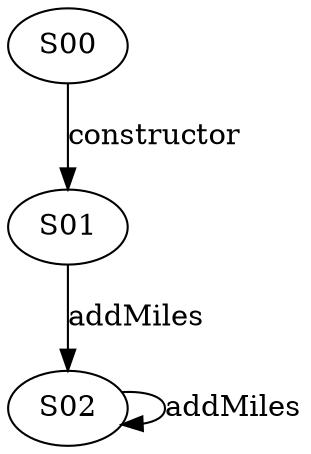 digraph {

S00->S01 [label="constructor", style="", color="black"]
S01->S02 [label="addMiles", style="", color="black"]
S02->S02 [label="addMiles", style="", color="black"]
}